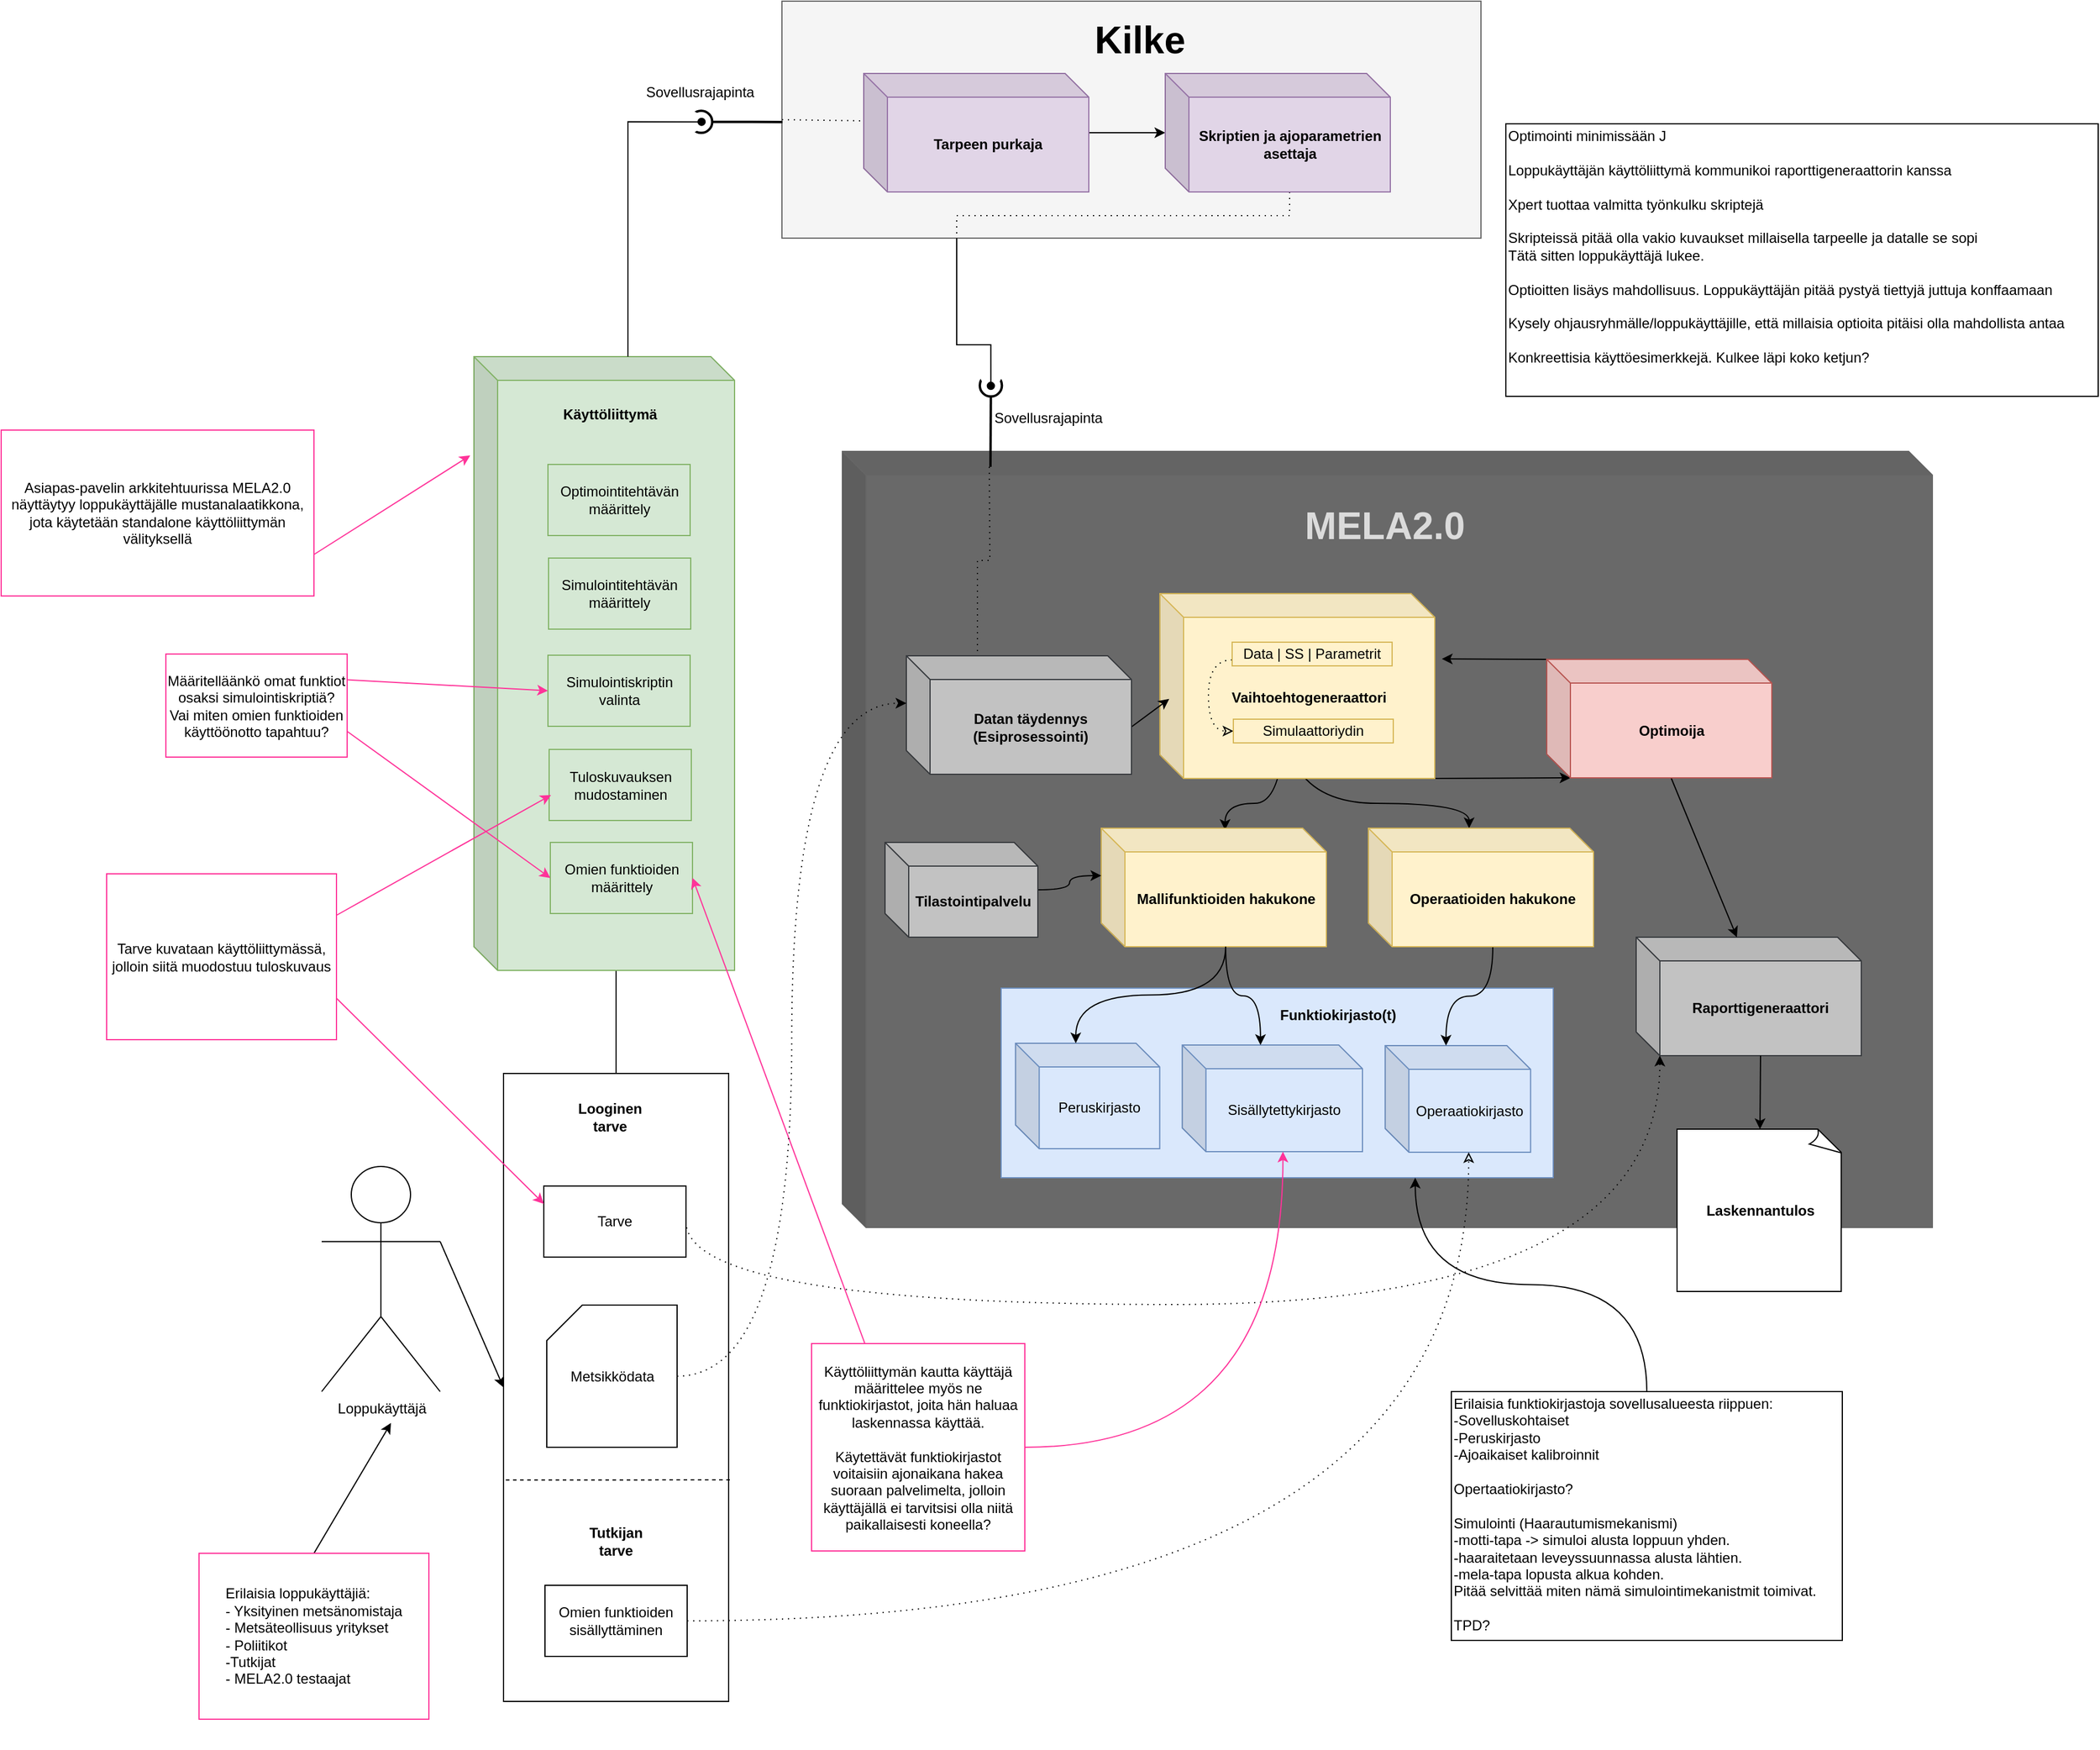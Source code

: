 <mxfile version="11.1.4" type="device"><diagram id="cEHiGqW19RM8_DSXwhZw" name="Page-1"><mxGraphModel dx="1422" dy="793" grid="1" gridSize="10" guides="1" tooltips="1" connect="1" arrows="1" fold="1" page="1" pageScale="1" pageWidth="827" pageHeight="1169" math="0" shadow="0"><root><mxCell id="0"/><mxCell id="1" parent="0"/><mxCell id="VSry3zyQutr3GPXPpVgb-1" value="" style="rounded=0;whiteSpace=wrap;html=1;fillColor=#f5f5f5;strokeColor=#666666;fontColor=#333333;" parent="1" vertex="1"><mxGeometry x="1089" y="110" width="590" height="200" as="geometry"/></mxCell><mxCell id="VSry3zyQutr3GPXPpVgb-2" value="Käytön aloitus" style="edgeStyle=none;rounded=0;orthogonalLoop=1;jettySize=auto;html=1;exitX=0.5;exitY=0;exitDx=0;exitDy=0;entryX=0;entryY=0;entryDx=120;entryDy=348;entryPerimeter=0;fontSize=12;fontColor=#000000;" parent="1" source="VSry3zyQutr3GPXPpVgb-19" target="VSry3zyQutr3GPXPpVgb-34" edge="1"><mxGeometry x="0.035" relative="1" as="geometry"><mxPoint as="offset"/></mxGeometry></mxCell><mxCell id="VSry3zyQutr3GPXPpVgb-3" style="edgeStyle=none;rounded=0;orthogonalLoop=1;jettySize=auto;html=1;exitX=1;exitY=0.333;exitDx=0;exitDy=0;exitPerimeter=0;fontSize=12;fontColor=#000000;entryX=0;entryY=0.5;entryDx=0;entryDy=0;" parent="1" source="VSry3zyQutr3GPXPpVgb-4" target="VSry3zyQutr3GPXPpVgb-19" edge="1"><mxGeometry relative="1" as="geometry"/></mxCell><mxCell id="VSry3zyQutr3GPXPpVgb-4" value="Loppukäyttäjä" style="shape=umlActor;verticalLabelPosition=bottom;labelBackgroundColor=#ffffff;verticalAlign=top;html=1;outlineConnect=0;fontSize=12;" parent="1" vertex="1"><mxGeometry x="700.5" y="1093.5" width="100" height="190" as="geometry"/></mxCell><mxCell id="VSry3zyQutr3GPXPpVgb-5" value="" style="shape=cube;whiteSpace=wrap;html=1;boundedLbl=1;backgroundOutline=1;darkOpacity=0.05;darkOpacity2=0.1;fontSize=12;fillColor=#696969;strokeColor=#666666;fontColor=#333333;" parent="1" vertex="1"><mxGeometry x="1140" y="490" width="920" height="655" as="geometry"/></mxCell><mxCell id="VSry3zyQutr3GPXPpVgb-6" value="MELA2.0" style="text;html=1;strokeColor=none;fillColor=none;align=center;verticalAlign=middle;whiteSpace=wrap;rounded=0;fontSize=32;fontColor=#DBDBDB;fontStyle=1" parent="1" vertex="1"><mxGeometry x="1518" y="527.5" width="160" height="50" as="geometry"/></mxCell><mxCell id="VSry3zyQutr3GPXPpVgb-7" value="Raporttigeneraattori" style="shape=cube;whiteSpace=wrap;html=1;boundedLbl=1;backgroundOutline=1;darkOpacity=0.05;darkOpacity2=0.1;fontSize=12;fillColor=#C2C2C2;strokeColor=#36393d;fontStyle=1" parent="1" vertex="1"><mxGeometry x="1810" y="900" width="190" height="100" as="geometry"/></mxCell><mxCell id="VSry3zyQutr3GPXPpVgb-8" style="edgeStyle=none;rounded=0;orthogonalLoop=1;jettySize=auto;html=1;exitX=1;exitY=1;exitDx=0;exitDy=0;exitPerimeter=0;entryX=0;entryY=0;entryDx=20;entryDy=100;entryPerimeter=0;fontSize=12;fontColor=#000000;" parent="1" source="VSry3zyQutr3GPXPpVgb-10" target="VSry3zyQutr3GPXPpVgb-15" edge="1"><mxGeometry relative="1" as="geometry"/></mxCell><mxCell id="VSry3zyQutr3GPXPpVgb-9" style="edgeStyle=orthogonalEdgeStyle;rounded=0;orthogonalLoop=1;jettySize=auto;html=1;exitX=0;exitY=0;exitDx=105;exitDy=100;exitPerimeter=0;entryX=0.55;entryY=0.015;entryDx=0;entryDy=0;entryPerimeter=0;strokeColor=#000000;curved=1;" parent="1" source="VSry3zyQutr3GPXPpVgb-10" target="VSry3zyQutr3GPXPpVgb-12" edge="1"><mxGeometry relative="1" as="geometry"/></mxCell><mxCell id="VSry3zyQutr3GPXPpVgb-77" style="edgeStyle=orthogonalEdgeStyle;rounded=0;orthogonalLoop=1;jettySize=auto;html=1;exitX=0;exitY=0;exitDx=105;exitDy=100;exitPerimeter=0;entryX=0;entryY=0;entryDx=85;entryDy=0;entryPerimeter=0;curved=1;" parent="1" source="VSry3zyQutr3GPXPpVgb-10" target="VSry3zyQutr3GPXPpVgb-76" edge="1"><mxGeometry relative="1" as="geometry"/></mxCell><mxCell id="VSry3zyQutr3GPXPpVgb-10" value="&lt;div&gt;Vaihtoehtogeneraattori&lt;br&gt;&lt;/div&gt;" style="shape=cube;whiteSpace=wrap;html=1;boundedLbl=1;backgroundOutline=1;darkOpacity=0.05;darkOpacity2=0.1;fontSize=12;fillColor=#fff2cc;strokeColor=#d6b656;fontStyle=1" parent="1" vertex="1"><mxGeometry x="1408" y="610" width="232" height="156" as="geometry"/></mxCell><mxCell id="VSry3zyQutr3GPXPpVgb-12" value="Mallifunktioiden hakukone" style="shape=cube;whiteSpace=wrap;html=1;boundedLbl=1;backgroundOutline=1;darkOpacity=0.05;darkOpacity2=0.1;fontSize=12;fillColor=#fff2cc;strokeColor=#d6b656;fontStyle=1" parent="1" vertex="1"><mxGeometry x="1358.5" y="808" width="190" height="100" as="geometry"/></mxCell><mxCell id="VSry3zyQutr3GPXPpVgb-13" style="edgeStyle=none;rounded=0;orthogonalLoop=1;jettySize=auto;html=1;exitX=0;exitY=0;exitDx=0;exitDy=0;exitPerimeter=0;entryX=1.026;entryY=0.353;entryDx=0;entryDy=0;entryPerimeter=0;fontSize=12;fontColor=#000000;" parent="1" source="VSry3zyQutr3GPXPpVgb-15" target="VSry3zyQutr3GPXPpVgb-10" edge="1"><mxGeometry relative="1" as="geometry"/></mxCell><mxCell id="VSry3zyQutr3GPXPpVgb-14" style="edgeStyle=none;rounded=0;orthogonalLoop=1;jettySize=auto;html=1;exitX=0;exitY=0;exitDx=105;exitDy=100;exitPerimeter=0;entryX=0;entryY=0;entryDx=85;entryDy=0;entryPerimeter=0;fontSize=12;fontColor=#000000;" parent="1" source="VSry3zyQutr3GPXPpVgb-15" target="VSry3zyQutr3GPXPpVgb-7" edge="1"><mxGeometry relative="1" as="geometry"/></mxCell><mxCell id="VSry3zyQutr3GPXPpVgb-15" value="Optimoija" style="shape=cube;whiteSpace=wrap;html=1;boundedLbl=1;backgroundOutline=1;darkOpacity=0.05;darkOpacity2=0.1;fontSize=12;fillColor=#f8cecc;strokeColor=#b85450;fontStyle=1" parent="1" vertex="1"><mxGeometry x="1734.5" y="665.5" width="190" height="100" as="geometry"/></mxCell><mxCell id="VSry3zyQutr3GPXPpVgb-16" value="" style="group;fontSize=12;" parent="1" vertex="1" connectable="0"><mxGeometry x="1327.5" y="956" width="300" height="160" as="geometry"/></mxCell><mxCell id="VSry3zyQutr3GPXPpVgb-17" value="Laskennantulos" style="whiteSpace=wrap;html=1;shape=mxgraph.basic.document;fontSize=12;fontStyle=1" parent="1" vertex="1"><mxGeometry x="1844.5" y="1062" width="140" height="137" as="geometry"/></mxCell><mxCell id="VSry3zyQutr3GPXPpVgb-18" value="" style="group;fontSize=12;" parent="1" vertex="1" connectable="0"><mxGeometry x="854" y="1015" width="190" height="570" as="geometry"/></mxCell><mxCell id="VSry3zyQutr3GPXPpVgb-19" value="" style="rounded=0;whiteSpace=wrap;html=1;fillColor=#ffffff;fontSize=12;fontColor=#000000;" parent="VSry3zyQutr3GPXPpVgb-18" vertex="1"><mxGeometry width="190" height="530" as="geometry"/></mxCell><mxCell id="VSry3zyQutr3GPXPpVgb-20" value="Metsikködata" style="shape=card;whiteSpace=wrap;html=1;fontSize=12;" parent="VSry3zyQutr3GPXPpVgb-18" vertex="1"><mxGeometry x="36.5" y="195.5" width="110" height="120" as="geometry"/></mxCell><mxCell id="VSry3zyQutr3GPXPpVgb-21" value="Tarve" style="rounded=0;whiteSpace=wrap;html=1;fillColor=#ffffff;fontSize=12;fontColor=#000000;" parent="VSry3zyQutr3GPXPpVgb-18" vertex="1"><mxGeometry x="34" y="95" width="120" height="60" as="geometry"/></mxCell><mxCell id="VSry3zyQutr3GPXPpVgb-22" value="Looginen tarve" style="text;html=1;strokeColor=none;fillColor=none;align=center;verticalAlign=middle;whiteSpace=wrap;rounded=0;fontSize=12;fontColor=#000000;fontStyle=1" parent="VSry3zyQutr3GPXPpVgb-18" vertex="1"><mxGeometry x="70" y="27" width="40" height="20" as="geometry"/></mxCell><mxCell id="VSry3zyQutr3GPXPpVgb-72" value="" style="endArrow=none;dashed=1;html=1;entryX=-0.005;entryY=0.623;entryDx=0;entryDy=0;entryPerimeter=0;" parent="VSry3zyQutr3GPXPpVgb-18" edge="1"><mxGeometry width="50" height="50" relative="1" as="geometry"><mxPoint x="191" y="343" as="sourcePoint"/><mxPoint x="-0.95" y="343.19" as="targetPoint"/></mxGeometry></mxCell><mxCell id="VSry3zyQutr3GPXPpVgb-73" value="Omien funktioiden sisällyttäminen" style="rounded=0;whiteSpace=wrap;html=1;fillColor=#ffffff;fontSize=12;fontColor=#000000;" parent="VSry3zyQutr3GPXPpVgb-18" vertex="1"><mxGeometry x="35" y="432" width="120" height="60" as="geometry"/></mxCell><mxCell id="VSry3zyQutr3GPXPpVgb-74" value="Tutkijan tarve" style="text;html=1;strokeColor=none;fillColor=none;align=center;verticalAlign=middle;whiteSpace=wrap;rounded=0;fontSize=12;fontColor=#000000;fontStyle=1" parent="VSry3zyQutr3GPXPpVgb-18" vertex="1"><mxGeometry x="75" y="385" width="40" height="20" as="geometry"/></mxCell><mxCell id="VSry3zyQutr3GPXPpVgb-23" style="edgeStyle=none;rounded=0;orthogonalLoop=1;jettySize=auto;html=1;exitX=0;exitY=0;exitDx=105;exitDy=100;exitPerimeter=0;entryX=0.5;entryY=0;entryDx=0;entryDy=0;entryPerimeter=0;fontSize=12;fontColor=#000000;" parent="1" source="VSry3zyQutr3GPXPpVgb-7" target="VSry3zyQutr3GPXPpVgb-17" edge="1"><mxGeometry relative="1" as="geometry"/></mxCell><mxCell id="VSry3zyQutr3GPXPpVgb-24" style="edgeStyle=none;rounded=0;orthogonalLoop=1;jettySize=auto;html=1;exitX=1;exitY=0.75;exitDx=0;exitDy=0;entryX=-0.014;entryY=0.161;entryDx=0;entryDy=0;entryPerimeter=0;fontSize=12;fontColor=#000000;strokeColor=#FF3399;" parent="1" source="VSry3zyQutr3GPXPpVgb-25" target="VSry3zyQutr3GPXPpVgb-34" edge="1"><mxGeometry relative="1" as="geometry"/></mxCell><mxCell id="VSry3zyQutr3GPXPpVgb-25" value="Asiapas-pavelin arkkitehtuurissa MELA2.0 näyttäytyy loppukäyttäjälle mustanalaatikkona, jota käytetään standalone käyttöliittymän välityksellä" style="text;html=1;align=center;verticalAlign=middle;whiteSpace=wrap;rounded=0;fontSize=12;strokeColor=#FF3399;fillColor=#ffffff;" parent="1" vertex="1"><mxGeometry x="430" y="472" width="264" height="140" as="geometry"/></mxCell><mxCell id="VSry3zyQutr3GPXPpVgb-26" style="edgeStyle=none;rounded=0;orthogonalLoop=1;jettySize=auto;html=1;exitX=1;exitY=0.75;exitDx=0;exitDy=0;entryX=0;entryY=0.25;entryDx=0;entryDy=0;strokeColor=#FF3399;fontSize=12;fontColor=#000000;" parent="1" source="VSry3zyQutr3GPXPpVgb-27" target="VSry3zyQutr3GPXPpVgb-21" edge="1"><mxGeometry relative="1" as="geometry"/></mxCell><mxCell id="VSry3zyQutr3GPXPpVgb-27" value="Tarve kuvataan käyttöliittymässä, jolloin siitä muodostuu tuloskuvaus" style="text;html=1;align=center;verticalAlign=middle;whiteSpace=wrap;rounded=0;fontSize=12;strokeColor=#FF3399;fillColor=#ffffff;" parent="1" vertex="1"><mxGeometry x="519" y="846.5" width="194" height="140" as="geometry"/></mxCell><mxCell id="VSry3zyQutr3GPXPpVgb-29" style="edgeStyle=none;rounded=0;orthogonalLoop=1;jettySize=auto;html=1;exitX=0;exitY=0;exitDx=190;exitDy=60;exitPerimeter=0;entryX=0.034;entryY=0.57;entryDx=0;entryDy=0;entryPerimeter=0;strokeColor=#000000;" parent="1" source="VSry3zyQutr3GPXPpVgb-31" target="VSry3zyQutr3GPXPpVgb-10" edge="1"><mxGeometry relative="1" as="geometry"/></mxCell><mxCell id="VSry3zyQutr3GPXPpVgb-30" style="edgeStyle=orthogonalEdgeStyle;rounded=0;orthogonalLoop=1;jettySize=auto;html=1;exitX=0;exitY=0;exitDx=85;exitDy=0;exitPerimeter=0;dashed=1;dashPattern=1 4;endArrow=none;endFill=0;fontSize=32;" parent="1" edge="1"><mxGeometry relative="1" as="geometry"><mxPoint x="1264" y="500" as="targetPoint"/><mxPoint x="1274" y="663" as="sourcePoint"/></mxGeometry></mxCell><mxCell id="VSry3zyQutr3GPXPpVgb-31" value="&lt;div style=&quot;font-size: 12px;&quot;&gt;Datan täydennys&lt;/div&gt;&lt;div style=&quot;font-size: 12px;&quot;&gt;(Esiprosessointi)&lt;br style=&quot;font-size: 12px;&quot;&gt;&lt;/div&gt;" style="shape=cube;whiteSpace=wrap;html=1;boundedLbl=1;backgroundOutline=1;darkOpacity=0.05;darkOpacity2=0.1;fontSize=12;fillColor=#C2C2C2;strokeColor=#36393d;fontStyle=1" parent="1" vertex="1"><mxGeometry x="1194" y="662.5" width="190" height="100" as="geometry"/></mxCell><mxCell id="VSry3zyQutr3GPXPpVgb-34" value="" style="shape=cube;whiteSpace=wrap;html=1;boundedLbl=1;backgroundOutline=1;darkOpacity=0.05;darkOpacity2=0.1;fontSize=12;fillColor=#d5e8d4;strokeColor=#82b366;" parent="1" vertex="1"><mxGeometry x="829" y="410" width="220" height="518" as="geometry"/></mxCell><mxCell id="VSry3zyQutr3GPXPpVgb-35" value="Käyttöliittymä" style="text;html=1;strokeColor=none;fillColor=none;align=center;verticalAlign=middle;whiteSpace=wrap;rounded=0;fontSize=12;fontColor=#000000;fontStyle=1" parent="1" vertex="1"><mxGeometry x="914" y="448.5" width="60" height="20" as="geometry"/></mxCell><mxCell id="VSry3zyQutr3GPXPpVgb-36" value="Omien funktioiden määrittely" style="rounded=0;whiteSpace=wrap;html=1;fontSize=12;fillColor=#d5e8d4;strokeColor=#82b366;" parent="1" vertex="1"><mxGeometry x="893.5" y="820" width="120" height="60" as="geometry"/></mxCell><mxCell id="VSry3zyQutr3GPXPpVgb-37" value="&lt;div&gt;Simulointiskriptin valinta&lt;/div&gt;" style="rounded=0;whiteSpace=wrap;html=1;fontSize=12;fillColor=#d5e8d4;strokeColor=#82b366;" parent="1" vertex="1"><mxGeometry x="891.5" y="662" width="120" height="60" as="geometry"/></mxCell><mxCell id="VSry3zyQutr3GPXPpVgb-38" value="Tuloskuvauksen mudostaminen" style="rounded=0;whiteSpace=wrap;html=1;fontSize=12;fillColor=#d5e8d4;strokeColor=#82b366;" parent="1" vertex="1"><mxGeometry x="892.5" y="741.5" width="120" height="60" as="geometry"/></mxCell><mxCell id="VSry3zyQutr3GPXPpVgb-39" style="edgeStyle=none;rounded=0;orthogonalLoop=1;jettySize=auto;html=1;exitX=0.25;exitY=0;exitDx=0;exitDy=0;entryX=1;entryY=0.5;entryDx=0;entryDy=0;strokeColor=#FF3399;fontSize=12;fontColor=#000000;" parent="1" source="VSry3zyQutr3GPXPpVgb-28" target="VSry3zyQutr3GPXPpVgb-36" edge="1"><mxGeometry relative="1" as="geometry"><mxPoint x="1019" y="871" as="targetPoint"/></mxGeometry></mxCell><mxCell id="VSry3zyQutr3GPXPpVgb-40" style="edgeStyle=none;rounded=0;orthogonalLoop=1;jettySize=auto;html=1;exitX=1;exitY=0.25;exitDx=0;exitDy=0;entryX=0.013;entryY=0.642;entryDx=0;entryDy=0;strokeColor=#FF3399;fontSize=12;fontColor=#000000;entryPerimeter=0;" parent="1" source="VSry3zyQutr3GPXPpVgb-27" target="VSry3zyQutr3GPXPpVgb-38" edge="1"><mxGeometry relative="1" as="geometry"><mxPoint x="854" y="786" as="targetPoint"/></mxGeometry></mxCell><mxCell id="VSry3zyQutr3GPXPpVgb-41" style="rounded=0;orthogonalLoop=1;jettySize=auto;html=1;exitX=1;exitY=0.75;exitDx=0;exitDy=0;entryX=0;entryY=0.5;entryDx=0;entryDy=0;strokeColor=#FF3399;" parent="1" source="VSry3zyQutr3GPXPpVgb-43" target="VSry3zyQutr3GPXPpVgb-36" edge="1"><mxGeometry relative="1" as="geometry"/></mxCell><mxCell id="VSry3zyQutr3GPXPpVgb-42" style="edgeStyle=none;rounded=0;orthogonalLoop=1;jettySize=auto;html=1;exitX=1;exitY=0.25;exitDx=0;exitDy=0;entryX=0;entryY=0.5;entryDx=0;entryDy=0;strokeColor=#FF3399;" parent="1" source="VSry3zyQutr3GPXPpVgb-43" target="VSry3zyQutr3GPXPpVgb-37" edge="1"><mxGeometry relative="1" as="geometry"/></mxCell><mxCell id="VSry3zyQutr3GPXPpVgb-43" value="Määritelläänkö omat funktiot osaksi simulointiskriptiä? Vai miten omien funktioiden käyttöönotto tapahtuu?" style="text;html=1;align=center;verticalAlign=middle;whiteSpace=wrap;rounded=0;fontSize=12;strokeColor=#FF3399;fillColor=#ffffff;" parent="1" vertex="1"><mxGeometry x="569" y="661" width="153" height="87" as="geometry"/></mxCell><mxCell id="VSry3zyQutr3GPXPpVgb-44" style="edgeStyle=none;rounded=0;orthogonalLoop=1;jettySize=auto;html=1;exitX=0.5;exitY=0;exitDx=0;exitDy=0;strokeColor=#000000;" parent="1" source="VSry3zyQutr3GPXPpVgb-45" edge="1"><mxGeometry relative="1" as="geometry"><mxPoint x="759" y="1310" as="targetPoint"/></mxGeometry></mxCell><mxCell id="VSry3zyQutr3GPXPpVgb-45" value="&lt;div align=&quot;left&quot;&gt;Erilaisia loppukäyttäjiä:&lt;/div&gt;&lt;div align=&quot;left&quot;&gt;- Yksityinen metsänomistaja&lt;/div&gt;&lt;div align=&quot;left&quot;&gt;- Metsäteollisuus yritykset&lt;/div&gt;&lt;div align=&quot;left&quot;&gt;- Poliitikot&lt;/div&gt;&lt;div align=&quot;left&quot;&gt;-Tutkijat&lt;/div&gt;&lt;div align=&quot;left&quot;&gt;- MELA2.0 testaajat&lt;br&gt;&lt;/div&gt;" style="text;html=1;align=center;verticalAlign=middle;whiteSpace=wrap;rounded=0;fontSize=12;strokeColor=#FF3399;fillColor=#ffffff;" parent="1" vertex="1"><mxGeometry x="597" y="1420" width="194" height="140" as="geometry"/></mxCell><mxCell id="VSry3zyQutr3GPXPpVgb-46" value="&lt;div&gt;Optimointi minimissään J&lt;/div&gt;&lt;div&gt;&lt;br&gt;&lt;/div&gt;&lt;div&gt;Loppukäyttäjän käyttöliittymä kommunikoi raporttigeneraattorin kanssa&lt;/div&gt;&lt;div&gt;&lt;br&gt;&lt;/div&gt;&lt;div&gt;Xpert tuottaa valmitta työnkulku skriptejä&lt;/div&gt;&lt;div&gt;&lt;br&gt;&lt;/div&gt;&lt;div&gt;Skripteissä pitää olla vakio kuvaukset millaisella tarpeelle ja datalle se sopi&lt;/div&gt;&lt;div&gt;Tätä sitten loppukäyttäjä lukee.&lt;/div&gt;&lt;div&gt;&lt;br&gt;&lt;/div&gt;&lt;div&gt;Optioitten lisäys mahdollisuus. Loppukäyttäjän pitää pystyä tiettyjä juttuja konffaamaan&lt;/div&gt;&lt;div&gt;&lt;br&gt;&lt;/div&gt;&lt;div&gt;Kysely ohjausryhmälle/loppukäyttäjille, että millaisia optioita pitäisi olla mahdollista antaa&lt;br&gt;&lt;/div&gt;&lt;div&gt;&lt;br&gt;&lt;/div&gt;&lt;div&gt;Konkreettisia käyttöesimerkkejä. Kulkee läpi koko ketjun?&lt;br&gt;&lt;/div&gt;&lt;div&gt;&lt;br&gt;&lt;/div&gt;&lt;div&gt;&lt;br&gt;&lt;/div&gt;" style="text;html=1;resizable=0;points=[];autosize=1;align=left;verticalAlign=top;spacingTop=-4;strokeColor=#000000;fillColor=#ffffff;" parent="1" vertex="1"><mxGeometry x="1700" y="213.5" width="500" height="230" as="geometry"/></mxCell><mxCell id="VSry3zyQutr3GPXPpVgb-47" style="edgeStyle=orthogonalEdgeStyle;rounded=0;orthogonalLoop=1;jettySize=auto;html=1;" parent="1" source="VSry3zyQutr3GPXPpVgb-48" target="VSry3zyQutr3GPXPpVgb-50" edge="1"><mxGeometry relative="1" as="geometry"/></mxCell><mxCell id="VSry3zyQutr3GPXPpVgb-48" value="&lt;div&gt;Tarpeen purkaja&lt;/div&gt;" style="shape=cube;whiteSpace=wrap;html=1;boundedLbl=1;backgroundOutline=1;darkOpacity=0.05;darkOpacity2=0.1;fontSize=12;fillColor=#e1d5e7;strokeColor=#9673a6;fontStyle=1" parent="1" vertex="1"><mxGeometry x="1158" y="171" width="190" height="100" as="geometry"/></mxCell><mxCell id="VSry3zyQutr3GPXPpVgb-49" style="edgeStyle=orthogonalEdgeStyle;rounded=0;orthogonalLoop=1;jettySize=auto;html=1;exitX=0;exitY=0;exitDx=105;exitDy=100;exitPerimeter=0;entryX=0.25;entryY=1;entryDx=0;entryDy=0;dashed=1;dashPattern=1 4;endArrow=none;endFill=0;fontSize=32;" parent="1" source="VSry3zyQutr3GPXPpVgb-50" target="VSry3zyQutr3GPXPpVgb-1" edge="1"><mxGeometry relative="1" as="geometry"/></mxCell><mxCell id="VSry3zyQutr3GPXPpVgb-50" value="Skriptien ja ajoparametrien asettaja" style="shape=cube;whiteSpace=wrap;html=1;boundedLbl=1;backgroundOutline=1;darkOpacity=0.05;darkOpacity2=0.1;fontSize=12;fillColor=#e1d5e7;strokeColor=#9673a6;fontStyle=1" parent="1" vertex="1"><mxGeometry x="1412.5" y="171" width="190" height="100" as="geometry"/></mxCell><mxCell id="VSry3zyQutr3GPXPpVgb-51" value="Kilke" style="text;html=1;resizable=0;points=[];autosize=1;align=left;verticalAlign=top;spacingTop=-4;fontStyle=1;fontSize=32;" parent="1" vertex="1"><mxGeometry x="1351" y="121" width="40" height="20" as="geometry"/></mxCell><mxCell id="VSry3zyQutr3GPXPpVgb-52" value="" style="group" parent="1" vertex="1" connectable="0"><mxGeometry x="999.5" y="176.5" width="90" height="44.667" as="geometry"/></mxCell><mxCell id="VSry3zyQutr3GPXPpVgb-53" value="" style="ellipse;whiteSpace=wrap;html=1;aspect=fixed;shadow=0;strokeColor=#000000;fillColor=#ffffff;direction=east;rotation=-90;strokeWidth=2;" parent="VSry3zyQutr3GPXPpVgb-52" vertex="1"><mxGeometry x="12" y="26" width="18.667" height="18.667" as="geometry"/></mxCell><mxCell id="VSry3zyQutr3GPXPpVgb-54" value="" style="ellipse;whiteSpace=wrap;html=1;aspect=fixed;shadow=0;strokeColor=none;fillColor=#ffffff;direction=east;rotation=-90;" parent="VSry3zyQutr3GPXPpVgb-52" vertex="1"><mxGeometry x="3" y="26" width="18.667" height="18.667" as="geometry"/></mxCell><mxCell id="VSry3zyQutr3GPXPpVgb-55" value="" style="endArrow=none;html=1;entryX=0.5;entryY=1;entryDx=0;entryDy=0;exitX=0;exitY=0;exitDx=0;exitDy=288.5;exitPerimeter=0;strokeWidth=2;" parent="VSry3zyQutr3GPXPpVgb-52" target="VSry3zyQutr3GPXPpVgb-53" edge="1"><mxGeometry width="50" height="50" relative="1" as="geometry"><mxPoint x="90" y="35.5" as="sourcePoint"/><mxPoint x="97" y="8" as="targetPoint"/></mxGeometry></mxCell><mxCell id="VSry3zyQutr3GPXPpVgb-56" value="Sovellusrajapinta" style="text;html=1;strokeColor=none;fillColor=none;align=center;verticalAlign=middle;whiteSpace=wrap;rounded=0;" parent="VSry3zyQutr3GPXPpVgb-52" vertex="1"><mxGeometry width="40" height="20" as="geometry"/></mxCell><mxCell id="VSry3zyQutr3GPXPpVgb-57" value="" style="group;rotation=90;" parent="1" vertex="1" connectable="0"><mxGeometry x="1233" y="436" width="90" height="44.667" as="geometry"/></mxCell><mxCell id="VSry3zyQutr3GPXPpVgb-58" value="" style="ellipse;whiteSpace=wrap;html=1;aspect=fixed;shadow=0;strokeColor=#000000;fillColor=#ffffff;direction=east;rotation=0;strokeWidth=2;" parent="VSry3zyQutr3GPXPpVgb-57" vertex="1"><mxGeometry x="23" y="-11" width="18.667" height="18.667" as="geometry"/></mxCell><mxCell id="VSry3zyQutr3GPXPpVgb-59" value="" style="ellipse;whiteSpace=wrap;html=1;aspect=fixed;shadow=0;strokeColor=none;fillColor=#ffffff;direction=east;rotation=0;" parent="VSry3zyQutr3GPXPpVgb-57" vertex="1"><mxGeometry x="23" y="-20" width="18.667" height="18.667" as="geometry"/></mxCell><mxCell id="VSry3zyQutr3GPXPpVgb-60" value="" style="endArrow=none;html=1;entryX=0.5;entryY=1;entryDx=0;entryDy=0;exitX=0;exitY=0;exitDx=0;exitDy=288.5;exitPerimeter=0;strokeWidth=2;" parent="VSry3zyQutr3GPXPpVgb-57" target="VSry3zyQutr3GPXPpVgb-58" edge="1"><mxGeometry width="50" height="50" relative="1" as="geometry"><mxPoint x="32" y="67" as="sourcePoint"/><mxPoint x="59" y="74" as="targetPoint"/></mxGeometry></mxCell><mxCell id="VSry3zyQutr3GPXPpVgb-61" value="Sovellusrajapinta" style="text;html=1;strokeColor=none;fillColor=none;align=center;verticalAlign=middle;whiteSpace=wrap;rounded=0;rotation=0;" parent="1" vertex="1"><mxGeometry x="1294" y="452" width="40" height="20" as="geometry"/></mxCell><mxCell id="VSry3zyQutr3GPXPpVgb-62" style="edgeStyle=orthogonalEdgeStyle;rounded=0;orthogonalLoop=1;jettySize=auto;html=1;entryX=0.5;entryY=1;entryDx=0;entryDy=0;endArrow=oval;endFill=1;exitX=0.25;exitY=1;exitDx=0;exitDy=0;" parent="1" source="VSry3zyQutr3GPXPpVgb-1" target="VSry3zyQutr3GPXPpVgb-59" edge="1"><mxGeometry relative="1" as="geometry"><mxPoint x="1265" y="310" as="sourcePoint"/><Array as="points"><mxPoint x="1237" y="400"/><mxPoint x="1265" y="400"/></Array></mxGeometry></mxCell><mxCell id="VSry3zyQutr3GPXPpVgb-63" style="edgeStyle=orthogonalEdgeStyle;rounded=0;orthogonalLoop=1;jettySize=auto;html=1;entryX=0.5;entryY=1;entryDx=0;entryDy=0;endArrow=oval;endFill=1;fontSize=32;" parent="1" source="VSry3zyQutr3GPXPpVgb-34" target="VSry3zyQutr3GPXPpVgb-54" edge="1"><mxGeometry relative="1" as="geometry"><Array as="points"><mxPoint x="959" y="212"/></Array></mxGeometry></mxCell><mxCell id="VSry3zyQutr3GPXPpVgb-66" style="edgeStyle=orthogonalEdgeStyle;rounded=0;orthogonalLoop=1;jettySize=auto;html=1;exitX=0;exitY=0.5;exitDx=0;exitDy=0;entryX=0;entryY=0;entryDx=0;entryDy=40;entryPerimeter=0;endArrow=none;endFill=0;fontSize=32;dashed=1;dashPattern=1 4;" parent="1" source="VSry3zyQutr3GPXPpVgb-1" target="VSry3zyQutr3GPXPpVgb-48" edge="1"><mxGeometry relative="1" as="geometry"><Array as="points"><mxPoint x="1089" y="211"/></Array></mxGeometry></mxCell><mxCell id="VSry3zyQutr3GPXPpVgb-67" value="" style="group" parent="1" vertex="1" connectable="0"><mxGeometry x="1314" y="943" width="426" height="160" as="geometry"/></mxCell><mxCell id="VSry3zyQutr3GPXPpVgb-68" value="" style="rounded=0;whiteSpace=wrap;html=1;fillColor=#dae8fc;fontSize=12;strokeColor=#6c8ebf;" parent="VSry3zyQutr3GPXPpVgb-67" vertex="1"><mxGeometry x="-40" width="466" height="160" as="geometry"/></mxCell><mxCell id="VSry3zyQutr3GPXPpVgb-69" value="Sisällytettykirjasto" style="shape=cube;whiteSpace=wrap;html=1;boundedLbl=1;backgroundOutline=1;darkOpacity=0.05;darkOpacity2=0.1;fontSize=12;fillColor=#dae8fc;strokeColor=#6c8ebf;" parent="VSry3zyQutr3GPXPpVgb-67" vertex="1"><mxGeometry x="112.857" y="48" width="152.143" height="90" as="geometry"/></mxCell><mxCell id="VSry3zyQutr3GPXPpVgb-70" value="Peruskirjasto" style="shape=cube;whiteSpace=wrap;html=1;boundedLbl=1;backgroundOutline=1;darkOpacity=0.05;darkOpacity2=0.1;fontSize=12;fillColor=#dae8fc;strokeColor=#6c8ebf;" parent="VSry3zyQutr3GPXPpVgb-67" vertex="1"><mxGeometry x="-27.857" y="46.5" width="121.714" height="89" as="geometry"/></mxCell><mxCell id="VSry3zyQutr3GPXPpVgb-71" value="Funktiokirjasto(t)" style="text;html=1;strokeColor=none;fillColor=none;align=center;verticalAlign=middle;whiteSpace=wrap;rounded=0;fontSize=12;fontColor=#000000;fontStyle=1" parent="VSry3zyQutr3GPXPpVgb-67" vertex="1"><mxGeometry x="224.357" y="13" width="40.571" height="20" as="geometry"/></mxCell><mxCell id="VSry3zyQutr3GPXPpVgb-75" value="Operaatiokirjasto" style="shape=cube;whiteSpace=wrap;html=1;boundedLbl=1;backgroundOutline=1;darkOpacity=0.05;darkOpacity2=0.1;fontSize=12;fillColor=#dae8fc;strokeColor=#6c8ebf;" parent="VSry3zyQutr3GPXPpVgb-67" vertex="1"><mxGeometry x="284.15" y="48.5" width="122.729" height="90" as="geometry"/></mxCell><mxCell id="VSry3zyQutr3GPXPpVgb-90" style="edgeStyle=orthogonalEdgeStyle;curved=1;rounded=0;orthogonalLoop=1;jettySize=auto;html=1;exitX=0;exitY=0;exitDx=105;exitDy=100;exitPerimeter=0;entryX=0;entryY=0;entryDx=51.364;entryDy=0;entryPerimeter=0;endArrow=classic;endFill=1;" parent="1" source="VSry3zyQutr3GPXPpVgb-76" target="VSry3zyQutr3GPXPpVgb-75" edge="1"><mxGeometry relative="1" as="geometry"/></mxCell><mxCell id="VSry3zyQutr3GPXPpVgb-76" value="Operaatioiden hakukone" style="shape=cube;whiteSpace=wrap;html=1;boundedLbl=1;backgroundOutline=1;darkOpacity=0.05;darkOpacity2=0.1;fontSize=12;fillColor=#fff2cc;strokeColor=#d6b656;fontStyle=1" parent="1" vertex="1"><mxGeometry x="1584" y="808" width="190" height="100" as="geometry"/></mxCell><mxCell id="VSry3zyQutr3GPXPpVgb-81" style="edgeStyle=orthogonalEdgeStyle;curved=1;rounded=0;orthogonalLoop=1;jettySize=auto;html=1;entryX=0;entryY=0;entryDx=0;entryDy=40;entryPerimeter=0;" parent="1" source="VSry3zyQutr3GPXPpVgb-79" target="VSry3zyQutr3GPXPpVgb-12" edge="1"><mxGeometry relative="1" as="geometry"/></mxCell><mxCell id="VSry3zyQutr3GPXPpVgb-79" value="Tilastointipalvelu" style="shape=cube;whiteSpace=wrap;html=1;boundedLbl=1;backgroundOutline=1;darkOpacity=0.05;darkOpacity2=0.1;fontSize=12;fillColor=#C2C2C2;strokeColor=#36393d;fontStyle=1" parent="1" vertex="1"><mxGeometry x="1176" y="820" width="129" height="80" as="geometry"/></mxCell><mxCell id="VSry3zyQutr3GPXPpVgb-82" value="Optimointitehtävän määrittely" style="rounded=0;whiteSpace=wrap;html=1;fontSize=12;fillColor=#d5e8d4;strokeColor=#82b366;" parent="1" vertex="1"><mxGeometry x="891.5" y="501" width="120" height="60" as="geometry"/></mxCell><mxCell id="VSry3zyQutr3GPXPpVgb-83" value="Simulointitehtävän määrittely" style="rounded=0;whiteSpace=wrap;html=1;fontSize=12;fillColor=#d5e8d4;strokeColor=#82b366;" parent="1" vertex="1"><mxGeometry x="892" y="580" width="120" height="60" as="geometry"/></mxCell><mxCell id="VSry3zyQutr3GPXPpVgb-87" style="edgeStyle=orthogonalEdgeStyle;curved=1;rounded=0;orthogonalLoop=1;jettySize=auto;html=1;entryX=0.75;entryY=1;entryDx=0;entryDy=0;endArrow=classic;endFill=1;" parent="1" source="VSry3zyQutr3GPXPpVgb-86" target="VSry3zyQutr3GPXPpVgb-68" edge="1"><mxGeometry relative="1" as="geometry"/></mxCell><mxCell id="VSry3zyQutr3GPXPpVgb-86" value="&lt;div style=&quot;font-size: 12px&quot;&gt;&lt;font style=&quot;font-size: 12px&quot;&gt;Erilaisia funktiokirjastoja sovellusalueesta riippuen:&lt;br&gt;&lt;/font&gt;&lt;/div&gt;&lt;div style=&quot;font-size: 12px&quot;&gt;&lt;font style=&quot;font-size: 12px&quot;&gt;-Sovelluskohtaiset&lt;/font&gt;&lt;/div&gt;&lt;div style=&quot;font-size: 12px&quot;&gt;&lt;font style=&quot;font-size: 12px&quot;&gt;-Peruskirjasto&lt;/font&gt;&lt;/div&gt;&lt;div style=&quot;font-size: 12px&quot;&gt;&lt;font style=&quot;font-size: 12px&quot;&gt;-Ajoaikaiset kalibroinnit&lt;br&gt;&lt;/font&gt;&lt;/div&gt;&lt;div style=&quot;font-size: 12px&quot;&gt;&lt;font style=&quot;font-size: 12px&quot;&gt;&lt;br&gt;&lt;/font&gt;&lt;/div&gt;&lt;div style=&quot;font-size: 12px&quot;&gt;&lt;font style=&quot;font-size: 12px&quot;&gt;Opertaatiokirjasto?&lt;/font&gt;&lt;font style=&quot;font-size: 12px&quot;&gt;&lt;br&gt;&lt;/font&gt;&lt;/div&gt;&lt;div style=&quot;font-size: 12px&quot;&gt;&lt;font style=&quot;font-size: 12px&quot;&gt;&lt;br&gt;&lt;/font&gt;&lt;/div&gt;&lt;div style=&quot;font-size: 12px&quot;&gt;&lt;font style=&quot;font-size: 12px&quot;&gt;Simulointi (Haarautumismekanismi)&lt;br&gt;&lt;/font&gt;&lt;/div&gt;&lt;div style=&quot;font-size: 12px&quot;&gt;&lt;font style=&quot;font-size: 12px&quot;&gt;-motti-tapa -&amp;gt; simuloi alusta loppuun yhden.&lt;/font&gt;&lt;/div&gt;&lt;div style=&quot;font-size: 12px&quot;&gt;&lt;font style=&quot;font-size: 12px&quot;&gt;-haaraitetaan leveyssuunnassa alusta lähtien.&lt;/font&gt;&lt;/div&gt;&lt;div style=&quot;font-size: 12px&quot;&gt;&lt;font style=&quot;font-size: 12px&quot;&gt;-mela-tapa lopusta alkua kohden.&lt;/font&gt;&lt;/div&gt;&lt;div style=&quot;font-size: 12px&quot;&gt;&lt;font style=&quot;font-size: 12px&quot;&gt;Pitää selvittää miten nämä simulointimekanistmit toimivat.&lt;br&gt;&lt;/font&gt;&lt;/div&gt;&lt;div style=&quot;font-size: 12px&quot;&gt;&lt;font style=&quot;font-size: 12px&quot;&gt;&lt;br&gt;&lt;/font&gt;&lt;/div&gt;&lt;div style=&quot;font-size: 12px&quot;&gt;&lt;font style=&quot;font-size: 12px&quot;&gt;TPD?&lt;/font&gt;&lt;/div&gt;&lt;div style=&quot;font-size: 12px&quot;&gt;&lt;font style=&quot;font-size: 12px&quot;&gt;&lt;br&gt;&lt;/font&gt;&lt;/div&gt;" style="text;html=1;resizable=0;points=[];autosize=1;align=left;verticalAlign=top;spacingTop=-4;fillColor=#ffffff;strokeColor=#000000;" parent="1" vertex="1"><mxGeometry x="1654" y="1283.5" width="330" height="210" as="geometry"/></mxCell><mxCell id="VSry3zyQutr3GPXPpVgb-11" value="" style="edgeStyle=orthogonalEdgeStyle;rounded=0;orthogonalLoop=1;jettySize=auto;html=1;exitX=0;exitY=0;exitDx=105;exitDy=100;exitPerimeter=0;entryX=0;entryY=0;entryDx=50.857;entryDy=0;fontSize=12;fontColor=#000000;entryPerimeter=0;curved=1;" parent="1" source="VSry3zyQutr3GPXPpVgb-12" target="VSry3zyQutr3GPXPpVgb-70" edge="1"><mxGeometry x="0.033" relative="1" as="geometry"><mxPoint as="offset"/></mxGeometry></mxCell><mxCell id="VSry3zyQutr3GPXPpVgb-91" style="edgeStyle=orthogonalEdgeStyle;curved=1;rounded=0;orthogonalLoop=1;jettySize=auto;html=1;exitX=0;exitY=0;exitDx=105;exitDy=100;exitPerimeter=0;entryX=0;entryY=0;entryDx=66.071;entryDy=0;entryPerimeter=0;endArrow=classic;endFill=1;" parent="1" source="VSry3zyQutr3GPXPpVgb-12" target="VSry3zyQutr3GPXPpVgb-69" edge="1"><mxGeometry relative="1" as="geometry"/></mxCell><mxCell id="VSry3zyQutr3GPXPpVgb-96" style="edgeStyle=orthogonalEdgeStyle;curved=1;rounded=0;orthogonalLoop=1;jettySize=auto;html=1;exitX=0;exitY=0.75;exitDx=0;exitDy=0;entryX=0;entryY=0.5;entryDx=0;entryDy=0;endArrow=classic;endFill=0;dashed=1;dashPattern=1 4;" parent="1" source="VSry3zyQutr3GPXPpVgb-93" target="VSry3zyQutr3GPXPpVgb-94" edge="1"><mxGeometry relative="1" as="geometry"/></mxCell><mxCell id="VSry3zyQutr3GPXPpVgb-93" value="Data | SS | Parametrit" style="rounded=0;whiteSpace=wrap;html=1;strokeColor=#d6b656;fillColor=#fff2cc;" parent="1" vertex="1"><mxGeometry x="1469" y="651" width="135" height="20" as="geometry"/></mxCell><mxCell id="VSry3zyQutr3GPXPpVgb-94" value="Simulaattoriydin" style="rounded=0;whiteSpace=wrap;html=1;strokeColor=#d6b656;fillColor=#fff2cc;" parent="1" vertex="1"><mxGeometry x="1470" y="716" width="135" height="20" as="geometry"/></mxCell><mxCell id="VSry3zyQutr3GPXPpVgb-85" style="edgeStyle=orthogonalEdgeStyle;curved=1;rounded=0;orthogonalLoop=1;jettySize=auto;html=1;exitX=1;exitY=0.5;exitDx=0;exitDy=0;entryX=0;entryY=0;entryDx=70.5;entryDy=90;entryPerimeter=0;dashed=1;dashPattern=1 4;endArrow=classic;endFill=0;" parent="1" source="VSry3zyQutr3GPXPpVgb-73" target="VSry3zyQutr3GPXPpVgb-75" edge="1"><mxGeometry relative="1" as="geometry"/></mxCell><mxCell id="TQjnRJHHucYI9k0i5J3_-1" style="edgeStyle=orthogonalEdgeStyle;rounded=0;orthogonalLoop=1;jettySize=auto;html=1;exitX=1;exitY=0.5;exitDx=0;exitDy=0;exitPerimeter=0;entryX=0;entryY=0;entryDx=0;entryDy=40;entryPerimeter=0;curved=1;dashed=1;dashPattern=1 4;" edge="1" parent="1" source="VSry3zyQutr3GPXPpVgb-20" target="VSry3zyQutr3GPXPpVgb-31"><mxGeometry relative="1" as="geometry"/></mxCell><mxCell id="TQjnRJHHucYI9k0i5J3_-2" style="edgeStyle=orthogonalEdgeStyle;curved=1;rounded=0;orthogonalLoop=1;jettySize=auto;html=1;exitX=1;exitY=0.5;exitDx=0;exitDy=0;entryX=0;entryY=0;entryDx=20;entryDy=100;entryPerimeter=0;dashed=1;dashPattern=1 4;" edge="1" parent="1" source="VSry3zyQutr3GPXPpVgb-21" target="VSry3zyQutr3GPXPpVgb-7"><mxGeometry relative="1" as="geometry"><Array as="points"><mxPoint x="1008" y="1210"/><mxPoint x="1830" y="1210"/></Array></mxGeometry></mxCell><mxCell id="VSry3zyQutr3GPXPpVgb-28" value="&lt;div style=&quot;font-size: 12px&quot;&gt;Käyttöliittymän kautta käyttäjä määrittelee myös ne funktiokirjastot, joita hän haluaa laskennassa käyttää.&lt;/div&gt;&lt;div style=&quot;font-size: 12px&quot;&gt;&lt;br style=&quot;font-size: 12px&quot;&gt;&lt;/div&gt;&lt;div style=&quot;font-size: 12px&quot;&gt;Käytettävät funktiokirjastot voitaisiin ajonaikana hakea suoraan palvelimelta, jolloin käyttäjällä ei tarvitsisi olla niitä paikallaisesti koneella?&lt;br style=&quot;font-size: 12px&quot;&gt;&lt;/div&gt;" style="text;html=1;align=center;verticalAlign=middle;whiteSpace=wrap;rounded=0;fontSize=12;strokeColor=#FF3399;fillColor=#ffffff;" parent="1" vertex="1"><mxGeometry x="1114" y="1243" width="180" height="175" as="geometry"/></mxCell><mxCell id="VSry3zyQutr3GPXPpVgb-33" style="edgeStyle=orthogonalEdgeStyle;rounded=0;orthogonalLoop=1;jettySize=auto;html=1;exitX=1;exitY=0.5;exitDx=0;exitDy=0;entryX=0;entryY=0;entryDx=85;entryDy=90;entryPerimeter=0;strokeColor=#FF3399;fontSize=12;fontColor=#000000;curved=1;" parent="1" source="VSry3zyQutr3GPXPpVgb-28" target="VSry3zyQutr3GPXPpVgb-69" edge="1"><mxGeometry relative="1" as="geometry"><Array as="points"><mxPoint x="1512" y="1331"/></Array></mxGeometry></mxCell></root></mxGraphModel></diagram></mxfile>